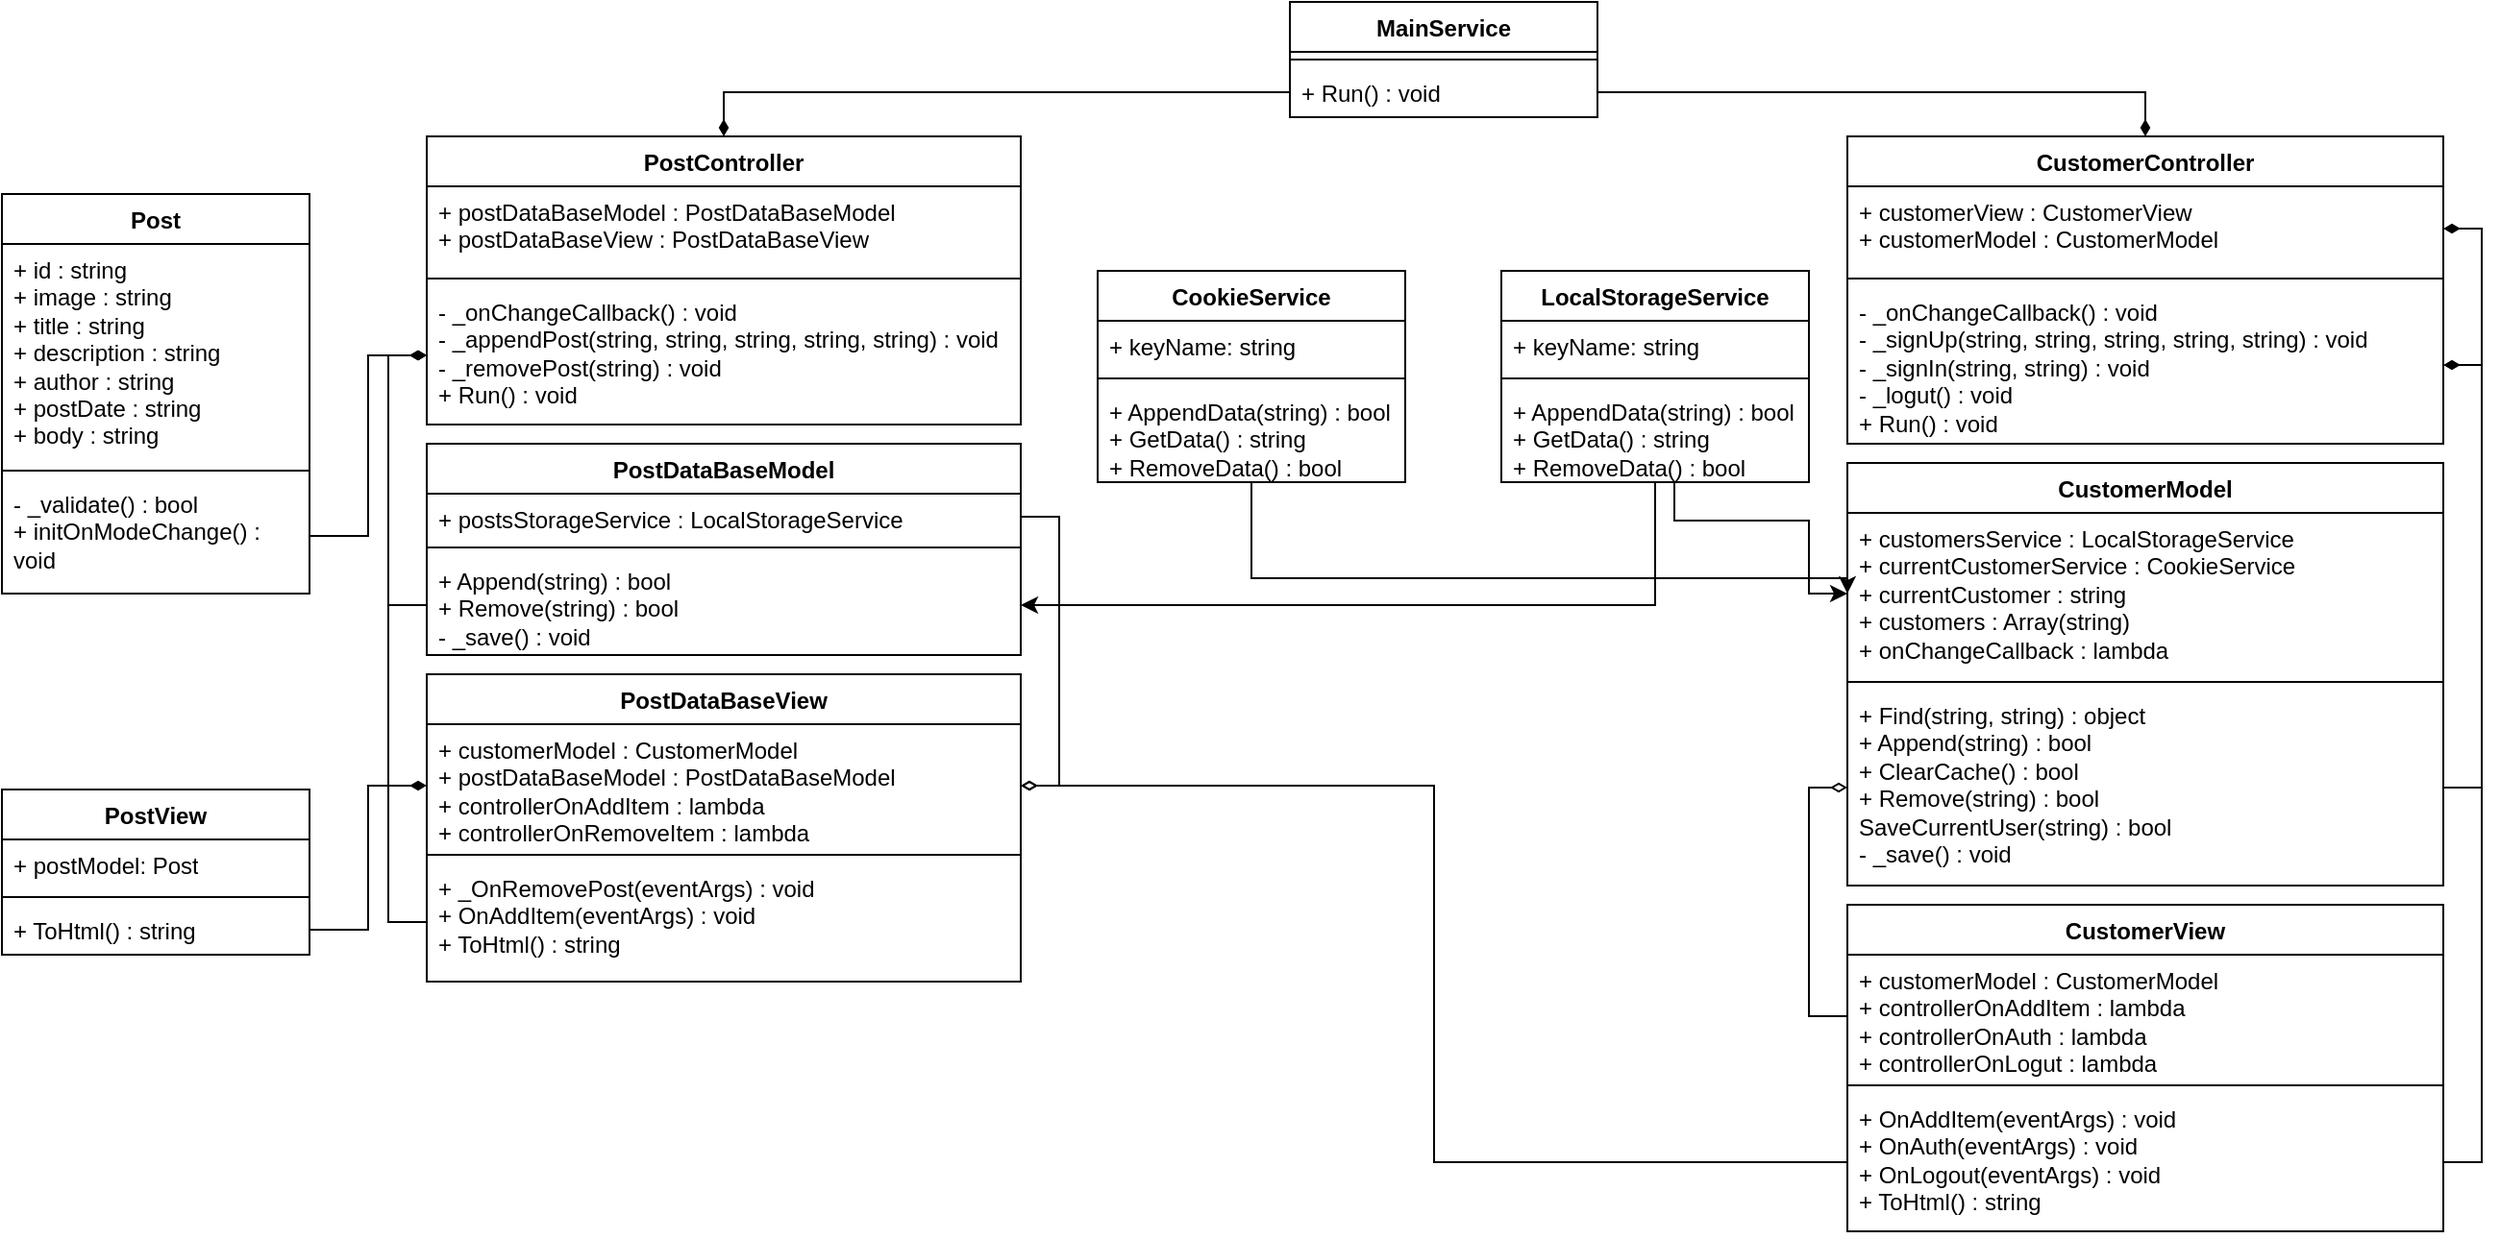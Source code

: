 <mxfile version="21.2.1" type="device">
  <diagram id="C5RBs43oDa-KdzZeNtuy" name="Page-1">
    <mxGraphModel dx="2261" dy="854" grid="1" gridSize="10" guides="1" tooltips="1" connect="1" arrows="1" fold="1" page="1" pageScale="1" pageWidth="827" pageHeight="1169" math="0" shadow="0">
      <root>
        <mxCell id="WIyWlLk6GJQsqaUBKTNV-0" />
        <mxCell id="WIyWlLk6GJQsqaUBKTNV-1" parent="WIyWlLk6GJQsqaUBKTNV-0" />
        <mxCell id="rtjH1nM6KcTgbEXnDzJ5-84" style="edgeStyle=orthogonalEdgeStyle;rounded=0;orthogonalLoop=1;jettySize=auto;html=1;entryX=1;entryY=0.5;entryDx=0;entryDy=0;" edge="1" parent="WIyWlLk6GJQsqaUBKTNV-1" source="rtjH1nM6KcTgbEXnDzJ5-24" target="rtjH1nM6KcTgbEXnDzJ5-69">
          <mxGeometry relative="1" as="geometry" />
        </mxCell>
        <mxCell id="rtjH1nM6KcTgbEXnDzJ5-24" value="LocalStorageService" style="swimlane;fontStyle=1;align=center;verticalAlign=top;childLayout=stackLayout;horizontal=1;startSize=26;horizontalStack=0;resizeParent=1;resizeParentMax=0;resizeLast=0;collapsible=1;marginBottom=0;whiteSpace=wrap;html=1;" vertex="1" parent="WIyWlLk6GJQsqaUBKTNV-1">
          <mxGeometry x="280" y="440" width="160" height="110" as="geometry" />
        </mxCell>
        <mxCell id="rtjH1nM6KcTgbEXnDzJ5-25" value="+ keyName: string" style="text;strokeColor=none;fillColor=none;align=left;verticalAlign=top;spacingLeft=4;spacingRight=4;overflow=hidden;rotatable=0;points=[[0,0.5],[1,0.5]];portConstraint=eastwest;whiteSpace=wrap;html=1;" vertex="1" parent="rtjH1nM6KcTgbEXnDzJ5-24">
          <mxGeometry y="26" width="160" height="26" as="geometry" />
        </mxCell>
        <mxCell id="rtjH1nM6KcTgbEXnDzJ5-26" value="" style="line;strokeWidth=1;fillColor=none;align=left;verticalAlign=middle;spacingTop=-1;spacingLeft=3;spacingRight=3;rotatable=0;labelPosition=right;points=[];portConstraint=eastwest;strokeColor=inherit;" vertex="1" parent="rtjH1nM6KcTgbEXnDzJ5-24">
          <mxGeometry y="52" width="160" height="8" as="geometry" />
        </mxCell>
        <mxCell id="rtjH1nM6KcTgbEXnDzJ5-27" value="+ AppendData(string) : bool&lt;br&gt;+ GetData() : string&lt;br&gt;+ RemoveData() : bool&amp;nbsp;" style="text;strokeColor=none;fillColor=none;align=left;verticalAlign=top;spacingLeft=4;spacingRight=4;overflow=hidden;rotatable=0;points=[[0,0.5],[1,0.5]];portConstraint=eastwest;whiteSpace=wrap;html=1;" vertex="1" parent="rtjH1nM6KcTgbEXnDzJ5-24">
          <mxGeometry y="60" width="160" height="50" as="geometry" />
        </mxCell>
        <mxCell id="rtjH1nM6KcTgbEXnDzJ5-28" value="CookieService" style="swimlane;fontStyle=1;align=center;verticalAlign=top;childLayout=stackLayout;horizontal=1;startSize=26;horizontalStack=0;resizeParent=1;resizeParentMax=0;resizeLast=0;collapsible=1;marginBottom=0;whiteSpace=wrap;html=1;" vertex="1" parent="WIyWlLk6GJQsqaUBKTNV-1">
          <mxGeometry x="70" y="440" width="160" height="110" as="geometry" />
        </mxCell>
        <mxCell id="rtjH1nM6KcTgbEXnDzJ5-29" value="+ keyName: string" style="text;strokeColor=none;fillColor=none;align=left;verticalAlign=top;spacingLeft=4;spacingRight=4;overflow=hidden;rotatable=0;points=[[0,0.5],[1,0.5]];portConstraint=eastwest;whiteSpace=wrap;html=1;" vertex="1" parent="rtjH1nM6KcTgbEXnDzJ5-28">
          <mxGeometry y="26" width="160" height="26" as="geometry" />
        </mxCell>
        <mxCell id="rtjH1nM6KcTgbEXnDzJ5-30" value="" style="line;strokeWidth=1;fillColor=none;align=left;verticalAlign=middle;spacingTop=-1;spacingLeft=3;spacingRight=3;rotatable=0;labelPosition=right;points=[];portConstraint=eastwest;strokeColor=inherit;" vertex="1" parent="rtjH1nM6KcTgbEXnDzJ5-28">
          <mxGeometry y="52" width="160" height="8" as="geometry" />
        </mxCell>
        <mxCell id="rtjH1nM6KcTgbEXnDzJ5-31" value="+ AppendData(string) : bool&lt;br style=&quot;border-color: var(--border-color);&quot;&gt;+ GetData() : string&lt;br style=&quot;border-color: var(--border-color);&quot;&gt;+ RemoveData() : bool&amp;nbsp;" style="text;strokeColor=none;fillColor=none;align=left;verticalAlign=top;spacingLeft=4;spacingRight=4;overflow=hidden;rotatable=0;points=[[0,0.5],[1,0.5]];portConstraint=eastwest;whiteSpace=wrap;html=1;" vertex="1" parent="rtjH1nM6KcTgbEXnDzJ5-28">
          <mxGeometry y="60" width="160" height="50" as="geometry" />
        </mxCell>
        <mxCell id="rtjH1nM6KcTgbEXnDzJ5-38" value="CustomerModel" style="swimlane;fontStyle=1;align=center;verticalAlign=top;childLayout=stackLayout;horizontal=1;startSize=26;horizontalStack=0;resizeParent=1;resizeParentMax=0;resizeLast=0;collapsible=1;marginBottom=0;whiteSpace=wrap;html=1;" vertex="1" parent="WIyWlLk6GJQsqaUBKTNV-1">
          <mxGeometry x="460" y="540" width="310" height="220" as="geometry" />
        </mxCell>
        <mxCell id="rtjH1nM6KcTgbEXnDzJ5-39" value="+ customersService : LocalStorageService&lt;br&gt;+ currentCustomerService : CookieService&lt;br&gt;+ currentCustomer : string&lt;br&gt;+ customers : Array(string)&lt;br&gt;+ onChangeCallback : lambda" style="text;strokeColor=none;fillColor=none;align=left;verticalAlign=top;spacingLeft=4;spacingRight=4;overflow=hidden;rotatable=0;points=[[0,0.5],[1,0.5]];portConstraint=eastwest;whiteSpace=wrap;html=1;" vertex="1" parent="rtjH1nM6KcTgbEXnDzJ5-38">
          <mxGeometry y="26" width="310" height="84" as="geometry" />
        </mxCell>
        <mxCell id="rtjH1nM6KcTgbEXnDzJ5-40" value="" style="line;strokeWidth=1;fillColor=none;align=left;verticalAlign=middle;spacingTop=-1;spacingLeft=3;spacingRight=3;rotatable=0;labelPosition=right;points=[];portConstraint=eastwest;strokeColor=inherit;" vertex="1" parent="rtjH1nM6KcTgbEXnDzJ5-38">
          <mxGeometry y="110" width="310" height="8" as="geometry" />
        </mxCell>
        <mxCell id="rtjH1nM6KcTgbEXnDzJ5-41" value="+ Find(string, string) : object&lt;br&gt;+ Append(string) : bool&lt;br&gt;+ ClearCache() : bool&lt;br&gt;+ Remove(string) : bool&lt;br&gt;SaveCurrentUser(string) : bool&lt;br&gt;- _save() : void" style="text;strokeColor=none;fillColor=none;align=left;verticalAlign=top;spacingLeft=4;spacingRight=4;overflow=hidden;rotatable=0;points=[[0,0.5],[1,0.5]];portConstraint=eastwest;whiteSpace=wrap;html=1;" vertex="1" parent="rtjH1nM6KcTgbEXnDzJ5-38">
          <mxGeometry y="118" width="310" height="102" as="geometry" />
        </mxCell>
        <mxCell id="rtjH1nM6KcTgbEXnDzJ5-43" value="CustomerView" style="swimlane;fontStyle=1;align=center;verticalAlign=top;childLayout=stackLayout;horizontal=1;startSize=26;horizontalStack=0;resizeParent=1;resizeParentMax=0;resizeLast=0;collapsible=1;marginBottom=0;whiteSpace=wrap;html=1;" vertex="1" parent="WIyWlLk6GJQsqaUBKTNV-1">
          <mxGeometry x="460" y="770" width="310" height="170" as="geometry" />
        </mxCell>
        <mxCell id="rtjH1nM6KcTgbEXnDzJ5-44" value="+ customerModel : CustomerModel&lt;br&gt;+ controllerOnAddItem : lambda&lt;br&gt;+ controllerOnAuth : lambda&lt;br&gt;+ controllerOnLogut : lambda" style="text;strokeColor=none;fillColor=none;align=left;verticalAlign=top;spacingLeft=4;spacingRight=4;overflow=hidden;rotatable=0;points=[[0,0.5],[1,0.5]];portConstraint=eastwest;whiteSpace=wrap;html=1;" vertex="1" parent="rtjH1nM6KcTgbEXnDzJ5-43">
          <mxGeometry y="26" width="310" height="64" as="geometry" />
        </mxCell>
        <mxCell id="rtjH1nM6KcTgbEXnDzJ5-45" value="" style="line;strokeWidth=1;fillColor=none;align=left;verticalAlign=middle;spacingTop=-1;spacingLeft=3;spacingRight=3;rotatable=0;labelPosition=right;points=[];portConstraint=eastwest;strokeColor=inherit;" vertex="1" parent="rtjH1nM6KcTgbEXnDzJ5-43">
          <mxGeometry y="90" width="310" height="8" as="geometry" />
        </mxCell>
        <mxCell id="rtjH1nM6KcTgbEXnDzJ5-46" value="+ OnAddItem(eventArgs) : void&lt;br&gt;+ OnAuth(eventArgs) : void&lt;br&gt;+ OnLogout(eventArgs) : void&lt;br&gt;+ ToHtml() : string" style="text;strokeColor=none;fillColor=none;align=left;verticalAlign=top;spacingLeft=4;spacingRight=4;overflow=hidden;rotatable=0;points=[[0,0.5],[1,0.5]];portConstraint=eastwest;whiteSpace=wrap;html=1;" vertex="1" parent="rtjH1nM6KcTgbEXnDzJ5-43">
          <mxGeometry y="98" width="310" height="72" as="geometry" />
        </mxCell>
        <mxCell id="rtjH1nM6KcTgbEXnDzJ5-47" value="CustomerController" style="swimlane;fontStyle=1;align=center;verticalAlign=top;childLayout=stackLayout;horizontal=1;startSize=26;horizontalStack=0;resizeParent=1;resizeParentMax=0;resizeLast=0;collapsible=1;marginBottom=0;whiteSpace=wrap;html=1;" vertex="1" parent="WIyWlLk6GJQsqaUBKTNV-1">
          <mxGeometry x="460" y="370" width="310" height="160" as="geometry" />
        </mxCell>
        <mxCell id="rtjH1nM6KcTgbEXnDzJ5-48" value="+ customerView : CustomerView&lt;br&gt;+ customerModel : CustomerModel&lt;br&gt;" style="text;strokeColor=none;fillColor=none;align=left;verticalAlign=top;spacingLeft=4;spacingRight=4;overflow=hidden;rotatable=0;points=[[0,0.5],[1,0.5]];portConstraint=eastwest;whiteSpace=wrap;html=1;" vertex="1" parent="rtjH1nM6KcTgbEXnDzJ5-47">
          <mxGeometry y="26" width="310" height="44" as="geometry" />
        </mxCell>
        <mxCell id="rtjH1nM6KcTgbEXnDzJ5-49" value="" style="line;strokeWidth=1;fillColor=none;align=left;verticalAlign=middle;spacingTop=-1;spacingLeft=3;spacingRight=3;rotatable=0;labelPosition=right;points=[];portConstraint=eastwest;strokeColor=inherit;" vertex="1" parent="rtjH1nM6KcTgbEXnDzJ5-47">
          <mxGeometry y="70" width="310" height="8" as="geometry" />
        </mxCell>
        <mxCell id="rtjH1nM6KcTgbEXnDzJ5-50" value="- _onChangeCallback() : void&lt;br&gt;- _signUp(string, string, string, string, string) : void&lt;br&gt;- _signIn(string, string) : void&lt;br&gt;- _logut() : void&lt;br&gt;+ Run() : void" style="text;strokeColor=none;fillColor=none;align=left;verticalAlign=top;spacingLeft=4;spacingRight=4;overflow=hidden;rotatable=0;points=[[0,0.5],[1,0.5]];portConstraint=eastwest;whiteSpace=wrap;html=1;" vertex="1" parent="rtjH1nM6KcTgbEXnDzJ5-47">
          <mxGeometry y="78" width="310" height="82" as="geometry" />
        </mxCell>
        <mxCell id="rtjH1nM6KcTgbEXnDzJ5-66" value="PostDataBaseModel" style="swimlane;fontStyle=1;align=center;verticalAlign=top;childLayout=stackLayout;horizontal=1;startSize=26;horizontalStack=0;resizeParent=1;resizeParentMax=0;resizeLast=0;collapsible=1;marginBottom=0;whiteSpace=wrap;html=1;" vertex="1" parent="WIyWlLk6GJQsqaUBKTNV-1">
          <mxGeometry x="-279" y="530" width="309" height="110" as="geometry" />
        </mxCell>
        <mxCell id="rtjH1nM6KcTgbEXnDzJ5-67" value="+ postsStorageService : LocalStorageService" style="text;strokeColor=none;fillColor=none;align=left;verticalAlign=top;spacingLeft=4;spacingRight=4;overflow=hidden;rotatable=0;points=[[0,0.5],[1,0.5]];portConstraint=eastwest;whiteSpace=wrap;html=1;" vertex="1" parent="rtjH1nM6KcTgbEXnDzJ5-66">
          <mxGeometry y="26" width="309" height="24" as="geometry" />
        </mxCell>
        <mxCell id="rtjH1nM6KcTgbEXnDzJ5-68" value="" style="line;strokeWidth=1;fillColor=none;align=left;verticalAlign=middle;spacingTop=-1;spacingLeft=3;spacingRight=3;rotatable=0;labelPosition=right;points=[];portConstraint=eastwest;strokeColor=inherit;" vertex="1" parent="rtjH1nM6KcTgbEXnDzJ5-66">
          <mxGeometry y="50" width="309" height="8" as="geometry" />
        </mxCell>
        <mxCell id="rtjH1nM6KcTgbEXnDzJ5-69" value="+ Append(string) : bool&lt;br&gt;+ Remove(string) : bool&lt;br&gt;- _save() : void" style="text;strokeColor=none;fillColor=none;align=left;verticalAlign=top;spacingLeft=4;spacingRight=4;overflow=hidden;rotatable=0;points=[[0,0.5],[1,0.5]];portConstraint=eastwest;whiteSpace=wrap;html=1;" vertex="1" parent="rtjH1nM6KcTgbEXnDzJ5-66">
          <mxGeometry y="58" width="309" height="52" as="geometry" />
        </mxCell>
        <mxCell id="rtjH1nM6KcTgbEXnDzJ5-70" value="PostDataBaseView" style="swimlane;fontStyle=1;align=center;verticalAlign=top;childLayout=stackLayout;horizontal=1;startSize=26;horizontalStack=0;resizeParent=1;resizeParentMax=0;resizeLast=0;collapsible=1;marginBottom=0;whiteSpace=wrap;html=1;" vertex="1" parent="WIyWlLk6GJQsqaUBKTNV-1">
          <mxGeometry x="-279" y="650" width="309" height="160" as="geometry" />
        </mxCell>
        <mxCell id="rtjH1nM6KcTgbEXnDzJ5-71" value="+ customerModel : CustomerModel&lt;br&gt;+ postDataBaseModel : PostDataBaseModel&lt;br&gt;+ controllerOnAddItem : lambda&lt;br&gt;+ controllerOnRemoveItem : lambda" style="text;strokeColor=none;fillColor=none;align=left;verticalAlign=top;spacingLeft=4;spacingRight=4;overflow=hidden;rotatable=0;points=[[0,0.5],[1,0.5]];portConstraint=eastwest;whiteSpace=wrap;html=1;" vertex="1" parent="rtjH1nM6KcTgbEXnDzJ5-70">
          <mxGeometry y="26" width="309" height="64" as="geometry" />
        </mxCell>
        <mxCell id="rtjH1nM6KcTgbEXnDzJ5-72" value="" style="line;strokeWidth=1;fillColor=none;align=left;verticalAlign=middle;spacingTop=-1;spacingLeft=3;spacingRight=3;rotatable=0;labelPosition=right;points=[];portConstraint=eastwest;strokeColor=inherit;" vertex="1" parent="rtjH1nM6KcTgbEXnDzJ5-70">
          <mxGeometry y="90" width="309" height="8" as="geometry" />
        </mxCell>
        <mxCell id="rtjH1nM6KcTgbEXnDzJ5-73" value="+ _OnRemovePost(eventArgs) : void&lt;br&gt;+ OnAddItem(eventArgs) : void&lt;br&gt;+ ToHtml() : string" style="text;strokeColor=none;fillColor=none;align=left;verticalAlign=top;spacingLeft=4;spacingRight=4;overflow=hidden;rotatable=0;points=[[0,0.5],[1,0.5]];portConstraint=eastwest;whiteSpace=wrap;html=1;" vertex="1" parent="rtjH1nM6KcTgbEXnDzJ5-70">
          <mxGeometry y="98" width="309" height="62" as="geometry" />
        </mxCell>
        <mxCell id="rtjH1nM6KcTgbEXnDzJ5-74" value="PostController" style="swimlane;fontStyle=1;align=center;verticalAlign=top;childLayout=stackLayout;horizontal=1;startSize=26;horizontalStack=0;resizeParent=1;resizeParentMax=0;resizeLast=0;collapsible=1;marginBottom=0;whiteSpace=wrap;html=1;" vertex="1" parent="WIyWlLk6GJQsqaUBKTNV-1">
          <mxGeometry x="-279" y="370" width="309" height="150" as="geometry" />
        </mxCell>
        <mxCell id="rtjH1nM6KcTgbEXnDzJ5-75" value="+ postDataBaseModel : PostDataBaseModel&lt;br&gt;+ postDataBaseView : PostDataBaseView" style="text;strokeColor=none;fillColor=none;align=left;verticalAlign=top;spacingLeft=4;spacingRight=4;overflow=hidden;rotatable=0;points=[[0,0.5],[1,0.5]];portConstraint=eastwest;whiteSpace=wrap;html=1;" vertex="1" parent="rtjH1nM6KcTgbEXnDzJ5-74">
          <mxGeometry y="26" width="309" height="44" as="geometry" />
        </mxCell>
        <mxCell id="rtjH1nM6KcTgbEXnDzJ5-76" value="" style="line;strokeWidth=1;fillColor=none;align=left;verticalAlign=middle;spacingTop=-1;spacingLeft=3;spacingRight=3;rotatable=0;labelPosition=right;points=[];portConstraint=eastwest;strokeColor=inherit;" vertex="1" parent="rtjH1nM6KcTgbEXnDzJ5-74">
          <mxGeometry y="70" width="309" height="8" as="geometry" />
        </mxCell>
        <mxCell id="rtjH1nM6KcTgbEXnDzJ5-77" value="- _onChangeCallback() : void&lt;br&gt;- _appendPost(string, string, string, string, string) : void&lt;br&gt;- _removePost(string) : void&lt;br&gt;+ Run() : void" style="text;strokeColor=none;fillColor=none;align=left;verticalAlign=top;spacingLeft=4;spacingRight=4;overflow=hidden;rotatable=0;points=[[0,0.5],[1,0.5]];portConstraint=eastwest;whiteSpace=wrap;html=1;" vertex="1" parent="rtjH1nM6KcTgbEXnDzJ5-74">
          <mxGeometry y="78" width="309" height="72" as="geometry" />
        </mxCell>
        <mxCell id="rtjH1nM6KcTgbEXnDzJ5-80" style="edgeStyle=orthogonalEdgeStyle;rounded=0;orthogonalLoop=1;jettySize=auto;html=1;entryX=0;entryY=0.5;entryDx=0;entryDy=0;endArrow=diamondThin;endFill=0;" edge="1" parent="WIyWlLk6GJQsqaUBKTNV-1" source="rtjH1nM6KcTgbEXnDzJ5-44" target="rtjH1nM6KcTgbEXnDzJ5-41">
          <mxGeometry relative="1" as="geometry" />
        </mxCell>
        <mxCell id="rtjH1nM6KcTgbEXnDzJ5-81" style="edgeStyle=orthogonalEdgeStyle;rounded=0;orthogonalLoop=1;jettySize=auto;html=1;exitX=1;exitY=0.5;exitDx=0;exitDy=0;entryX=1;entryY=0.5;entryDx=0;entryDy=0;endArrow=diamondThin;endFill=1;" edge="1" parent="WIyWlLk6GJQsqaUBKTNV-1" source="rtjH1nM6KcTgbEXnDzJ5-46" target="rtjH1nM6KcTgbEXnDzJ5-48">
          <mxGeometry relative="1" as="geometry" />
        </mxCell>
        <mxCell id="rtjH1nM6KcTgbEXnDzJ5-83" style="edgeStyle=orthogonalEdgeStyle;rounded=0;orthogonalLoop=1;jettySize=auto;html=1;exitX=1;exitY=0.5;exitDx=0;exitDy=0;entryX=1;entryY=0.5;entryDx=0;entryDy=0;endArrow=diamondThin;endFill=1;" edge="1" parent="WIyWlLk6GJQsqaUBKTNV-1" source="rtjH1nM6KcTgbEXnDzJ5-41" target="rtjH1nM6KcTgbEXnDzJ5-50">
          <mxGeometry relative="1" as="geometry" />
        </mxCell>
        <mxCell id="rtjH1nM6KcTgbEXnDzJ5-85" value="Post" style="swimlane;fontStyle=1;align=center;verticalAlign=top;childLayout=stackLayout;horizontal=1;startSize=26;horizontalStack=0;resizeParent=1;resizeParentMax=0;resizeLast=0;collapsible=1;marginBottom=0;whiteSpace=wrap;html=1;" vertex="1" parent="WIyWlLk6GJQsqaUBKTNV-1">
          <mxGeometry x="-500" y="400" width="160" height="208" as="geometry" />
        </mxCell>
        <mxCell id="rtjH1nM6KcTgbEXnDzJ5-86" value="+ id : string&lt;br&gt;+ image : string&lt;br&gt;+ title : string&lt;br&gt;+ description : string&lt;br&gt;+ author : string&lt;br&gt;+ postDate : string&lt;br&gt;+ body : string" style="text;strokeColor=none;fillColor=none;align=left;verticalAlign=top;spacingLeft=4;spacingRight=4;overflow=hidden;rotatable=0;points=[[0,0.5],[1,0.5]];portConstraint=eastwest;whiteSpace=wrap;html=1;" vertex="1" parent="rtjH1nM6KcTgbEXnDzJ5-85">
          <mxGeometry y="26" width="160" height="114" as="geometry" />
        </mxCell>
        <mxCell id="rtjH1nM6KcTgbEXnDzJ5-87" value="" style="line;strokeWidth=1;fillColor=none;align=left;verticalAlign=middle;spacingTop=-1;spacingLeft=3;spacingRight=3;rotatable=0;labelPosition=right;points=[];portConstraint=eastwest;strokeColor=inherit;" vertex="1" parent="rtjH1nM6KcTgbEXnDzJ5-85">
          <mxGeometry y="140" width="160" height="8" as="geometry" />
        </mxCell>
        <mxCell id="rtjH1nM6KcTgbEXnDzJ5-88" value="- _validate() : bool&lt;br&gt;+ initOnModeChange() : void" style="text;strokeColor=none;fillColor=none;align=left;verticalAlign=top;spacingLeft=4;spacingRight=4;overflow=hidden;rotatable=0;points=[[0,0.5],[1,0.5]];portConstraint=eastwest;whiteSpace=wrap;html=1;" vertex="1" parent="rtjH1nM6KcTgbEXnDzJ5-85">
          <mxGeometry y="148" width="160" height="60" as="geometry" />
        </mxCell>
        <mxCell id="rtjH1nM6KcTgbEXnDzJ5-93" value="PostView" style="swimlane;fontStyle=1;align=center;verticalAlign=top;childLayout=stackLayout;horizontal=1;startSize=26;horizontalStack=0;resizeParent=1;resizeParentMax=0;resizeLast=0;collapsible=1;marginBottom=0;whiteSpace=wrap;html=1;" vertex="1" parent="WIyWlLk6GJQsqaUBKTNV-1">
          <mxGeometry x="-500" y="710" width="160" height="86" as="geometry" />
        </mxCell>
        <mxCell id="rtjH1nM6KcTgbEXnDzJ5-94" value="+ postModel: Post" style="text;strokeColor=none;fillColor=none;align=left;verticalAlign=top;spacingLeft=4;spacingRight=4;overflow=hidden;rotatable=0;points=[[0,0.5],[1,0.5]];portConstraint=eastwest;whiteSpace=wrap;html=1;" vertex="1" parent="rtjH1nM6KcTgbEXnDzJ5-93">
          <mxGeometry y="26" width="160" height="26" as="geometry" />
        </mxCell>
        <mxCell id="rtjH1nM6KcTgbEXnDzJ5-95" value="" style="line;strokeWidth=1;fillColor=none;align=left;verticalAlign=middle;spacingTop=-1;spacingLeft=3;spacingRight=3;rotatable=0;labelPosition=right;points=[];portConstraint=eastwest;strokeColor=inherit;" vertex="1" parent="rtjH1nM6KcTgbEXnDzJ5-93">
          <mxGeometry y="52" width="160" height="8" as="geometry" />
        </mxCell>
        <mxCell id="rtjH1nM6KcTgbEXnDzJ5-96" value="+ ToHtml() : string" style="text;strokeColor=none;fillColor=none;align=left;verticalAlign=top;spacingLeft=4;spacingRight=4;overflow=hidden;rotatable=0;points=[[0,0.5],[1,0.5]];portConstraint=eastwest;whiteSpace=wrap;html=1;" vertex="1" parent="rtjH1nM6KcTgbEXnDzJ5-93">
          <mxGeometry y="60" width="160" height="26" as="geometry" />
        </mxCell>
        <mxCell id="rtjH1nM6KcTgbEXnDzJ5-99" style="edgeStyle=orthogonalEdgeStyle;rounded=0;orthogonalLoop=1;jettySize=auto;html=1;exitX=1;exitY=0.5;exitDx=0;exitDy=0;entryX=0;entryY=0.5;entryDx=0;entryDy=0;endArrow=diamondThin;endFill=1;" edge="1" parent="WIyWlLk6GJQsqaUBKTNV-1" source="rtjH1nM6KcTgbEXnDzJ5-88" target="rtjH1nM6KcTgbEXnDzJ5-77">
          <mxGeometry relative="1" as="geometry" />
        </mxCell>
        <mxCell id="rtjH1nM6KcTgbEXnDzJ5-100" style="edgeStyle=orthogonalEdgeStyle;rounded=0;orthogonalLoop=1;jettySize=auto;html=1;exitX=0;exitY=0.5;exitDx=0;exitDy=0;entryX=0;entryY=0.5;entryDx=0;entryDy=0;endArrow=diamondThin;endFill=1;" edge="1" parent="WIyWlLk6GJQsqaUBKTNV-1" source="rtjH1nM6KcTgbEXnDzJ5-69" target="rtjH1nM6KcTgbEXnDzJ5-77">
          <mxGeometry relative="1" as="geometry" />
        </mxCell>
        <mxCell id="rtjH1nM6KcTgbEXnDzJ5-101" style="edgeStyle=orthogonalEdgeStyle;rounded=0;orthogonalLoop=1;jettySize=auto;html=1;exitX=0;exitY=0.5;exitDx=0;exitDy=0;entryX=0;entryY=0.5;entryDx=0;entryDy=0;endArrow=diamondThin;endFill=1;" edge="1" parent="WIyWlLk6GJQsqaUBKTNV-1" source="rtjH1nM6KcTgbEXnDzJ5-73" target="rtjH1nM6KcTgbEXnDzJ5-77">
          <mxGeometry relative="1" as="geometry" />
        </mxCell>
        <mxCell id="rtjH1nM6KcTgbEXnDzJ5-102" style="edgeStyle=orthogonalEdgeStyle;rounded=0;orthogonalLoop=1;jettySize=auto;html=1;exitX=1;exitY=0.5;exitDx=0;exitDy=0;entryX=0;entryY=0.5;entryDx=0;entryDy=0;endArrow=diamondThin;endFill=1;" edge="1" parent="WIyWlLk6GJQsqaUBKTNV-1" source="rtjH1nM6KcTgbEXnDzJ5-96" target="rtjH1nM6KcTgbEXnDzJ5-71">
          <mxGeometry relative="1" as="geometry" />
        </mxCell>
        <mxCell id="rtjH1nM6KcTgbEXnDzJ5-103" style="edgeStyle=orthogonalEdgeStyle;rounded=0;orthogonalLoop=1;jettySize=auto;html=1;exitX=0;exitY=0.5;exitDx=0;exitDy=0;entryX=1;entryY=0.5;entryDx=0;entryDy=0;endArrow=diamondThin;endFill=0;" edge="1" parent="WIyWlLk6GJQsqaUBKTNV-1" source="rtjH1nM6KcTgbEXnDzJ5-46" target="rtjH1nM6KcTgbEXnDzJ5-71">
          <mxGeometry relative="1" as="geometry" />
        </mxCell>
        <mxCell id="rtjH1nM6KcTgbEXnDzJ5-104" style="edgeStyle=orthogonalEdgeStyle;rounded=0;orthogonalLoop=1;jettySize=auto;html=1;exitX=1;exitY=0.5;exitDx=0;exitDy=0;endArrow=diamondThin;endFill=0;" edge="1" parent="WIyWlLk6GJQsqaUBKTNV-1" source="rtjH1nM6KcTgbEXnDzJ5-67" target="rtjH1nM6KcTgbEXnDzJ5-71">
          <mxGeometry relative="1" as="geometry" />
        </mxCell>
        <mxCell id="rtjH1nM6KcTgbEXnDzJ5-105" value="MainService" style="swimlane;fontStyle=1;align=center;verticalAlign=top;childLayout=stackLayout;horizontal=1;startSize=26;horizontalStack=0;resizeParent=1;resizeParentMax=0;resizeLast=0;collapsible=1;marginBottom=0;whiteSpace=wrap;html=1;" vertex="1" parent="WIyWlLk6GJQsqaUBKTNV-1">
          <mxGeometry x="170" y="300" width="160" height="60" as="geometry" />
        </mxCell>
        <mxCell id="rtjH1nM6KcTgbEXnDzJ5-106" value="" style="line;strokeWidth=1;fillColor=none;align=left;verticalAlign=middle;spacingTop=-1;spacingLeft=3;spacingRight=3;rotatable=0;labelPosition=right;points=[];portConstraint=eastwest;strokeColor=inherit;" vertex="1" parent="rtjH1nM6KcTgbEXnDzJ5-105">
          <mxGeometry y="26" width="160" height="8" as="geometry" />
        </mxCell>
        <mxCell id="rtjH1nM6KcTgbEXnDzJ5-107" value="+ Run() : void" style="text;strokeColor=none;fillColor=none;align=left;verticalAlign=top;spacingLeft=4;spacingRight=4;overflow=hidden;rotatable=0;points=[[0,0.5],[1,0.5]];portConstraint=eastwest;whiteSpace=wrap;html=1;" vertex="1" parent="rtjH1nM6KcTgbEXnDzJ5-105">
          <mxGeometry y="34" width="160" height="26" as="geometry" />
        </mxCell>
        <mxCell id="rtjH1nM6KcTgbEXnDzJ5-109" style="edgeStyle=orthogonalEdgeStyle;rounded=0;orthogonalLoop=1;jettySize=auto;html=1;entryX=0.5;entryY=0;entryDx=0;entryDy=0;endArrow=diamondThin;endFill=1;" edge="1" parent="WIyWlLk6GJQsqaUBKTNV-1" source="rtjH1nM6KcTgbEXnDzJ5-107" target="rtjH1nM6KcTgbEXnDzJ5-74">
          <mxGeometry relative="1" as="geometry" />
        </mxCell>
        <mxCell id="rtjH1nM6KcTgbEXnDzJ5-110" style="edgeStyle=orthogonalEdgeStyle;rounded=0;orthogonalLoop=1;jettySize=auto;html=1;exitX=1;exitY=0.5;exitDx=0;exitDy=0;entryX=0.5;entryY=0;entryDx=0;entryDy=0;endArrow=diamondThin;endFill=1;" edge="1" parent="WIyWlLk6GJQsqaUBKTNV-1" source="rtjH1nM6KcTgbEXnDzJ5-107" target="rtjH1nM6KcTgbEXnDzJ5-47">
          <mxGeometry relative="1" as="geometry" />
        </mxCell>
        <mxCell id="rtjH1nM6KcTgbEXnDzJ5-111" style="edgeStyle=orthogonalEdgeStyle;rounded=0;orthogonalLoop=1;jettySize=auto;html=1;entryX=0;entryY=0.5;entryDx=0;entryDy=0;" edge="1" parent="WIyWlLk6GJQsqaUBKTNV-1" source="rtjH1nM6KcTgbEXnDzJ5-31" target="rtjH1nM6KcTgbEXnDzJ5-39">
          <mxGeometry relative="1" as="geometry">
            <Array as="points">
              <mxPoint x="150" y="600" />
              <mxPoint x="460" y="600" />
            </Array>
          </mxGeometry>
        </mxCell>
        <mxCell id="rtjH1nM6KcTgbEXnDzJ5-112" style="edgeStyle=orthogonalEdgeStyle;rounded=0;orthogonalLoop=1;jettySize=auto;html=1;entryX=0;entryY=0.5;entryDx=0;entryDy=0;" edge="1" parent="WIyWlLk6GJQsqaUBKTNV-1" source="rtjH1nM6KcTgbEXnDzJ5-27" target="rtjH1nM6KcTgbEXnDzJ5-39">
          <mxGeometry relative="1" as="geometry">
            <Array as="points">
              <mxPoint x="370" y="570" />
              <mxPoint x="440" y="570" />
              <mxPoint x="440" y="608" />
            </Array>
          </mxGeometry>
        </mxCell>
      </root>
    </mxGraphModel>
  </diagram>
</mxfile>

